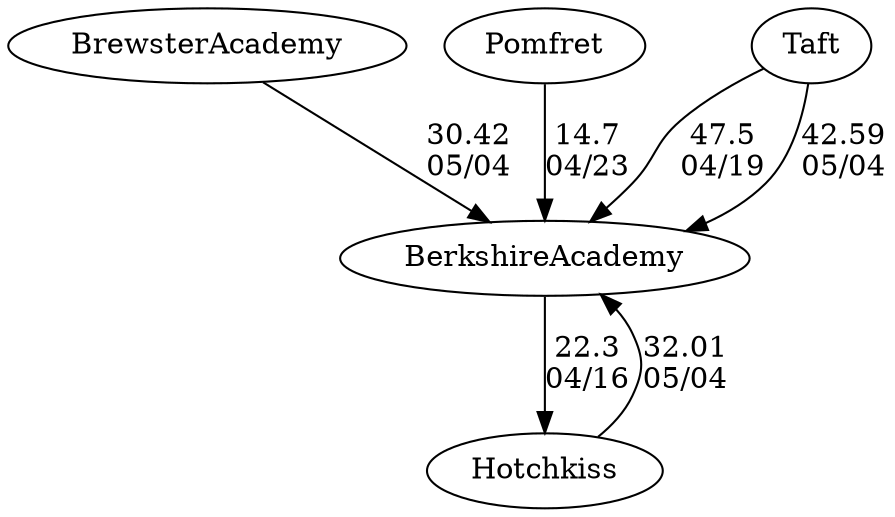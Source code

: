 digraph boys4foursBerkshireAcademy {BerkshireAcademy [URL="boys4foursBerkshireAcademyBerkshireAcademy.html"];BrewsterAcademy [URL="boys4foursBerkshireAcademyBrewsterAcademy.html"];Pomfret [URL="boys4foursBerkshireAcademyPomfret.html"];Hotchkiss [URL="boys4foursBerkshireAcademyHotchkiss.html"];Taft [URL="boys4foursBerkshireAcademyTaft.html"];Taft -> BerkshireAcademy[label="47.5
04/19", weight="53", tooltip="NEIRA Boys & Girls Fours,Berkshire v. Choate & Taft			
Distance: 1500 M Conditions: Warm, partly cloudy. Steady tailwind ~8-12 mph throughout the afternoon; strongest in the latter 1000 M. Comments: In the G2 race, Berkshire stopped before the finish line and drifted across. Thanks to Choate and Taft for traveling to Camp Sloane for our annual early season tilt.
None", URL="https://www.row2k.com/results/resultspage.cfm?UID=9D6EF532608DCE0FFB64EAEAE8781272&cat=5", random="random"]; 
BerkshireAcademy -> Hotchkiss[label="22.3
04/16", weight="78", tooltip="NEIRA Boys & Girls Fours,Berkshire School vs. Hotchkiss			
Distance: 1500 M Conditions: Chilly and cloudy with variable cross headwinds building over the afternoon; strongest in the middle 500. Generally flat water with some slight chop in middle 500. Comments: Order of racing: G3-B4-G2-B3-G1-B2-G4-B1. Berkshire hotseated between G3 and G4. Great to be able to welcome our neighbors to the world of fours racing.
None", URL="https://www.row2k.com/results/resultspage.cfm?UID=146036DC0D57AEEFDD13651887C3B194&cat=5", random="random"]; 
Pomfret -> BerkshireAcademy[label="14.7
04/23", weight="86", tooltip="NEIRA Boys ,Pomfret v. Berkshire, Marianapolis			
Distance: 1500M Conditions: 8MPH headwind, stronger gusts in the first 500. Occasional gusty crosswinds, light chop, but generally good water. Comments: Alternated races with girls. Order of boys races: B3, B2, B1, B4
None", URL="https://www.row2k.com/results/resultspage.cfm?UID=A209E2EC05D6A0148020795D781654C0&cat=1", random="random"]; 
Taft -> BerkshireAcademy[label="42.59
05/04", weight="58", tooltip="Founder's Day Regatta			
", URL="", random="random"]; 
BrewsterAcademy -> BerkshireAcademy[label="30.42
05/04", weight="70", tooltip="Founder's Day Regatta			
", URL="", random="random"]; 
Hotchkiss -> BerkshireAcademy[label="32.01
05/04", weight="68", tooltip="Founder's Day Regatta			
", URL="", random="random"]}